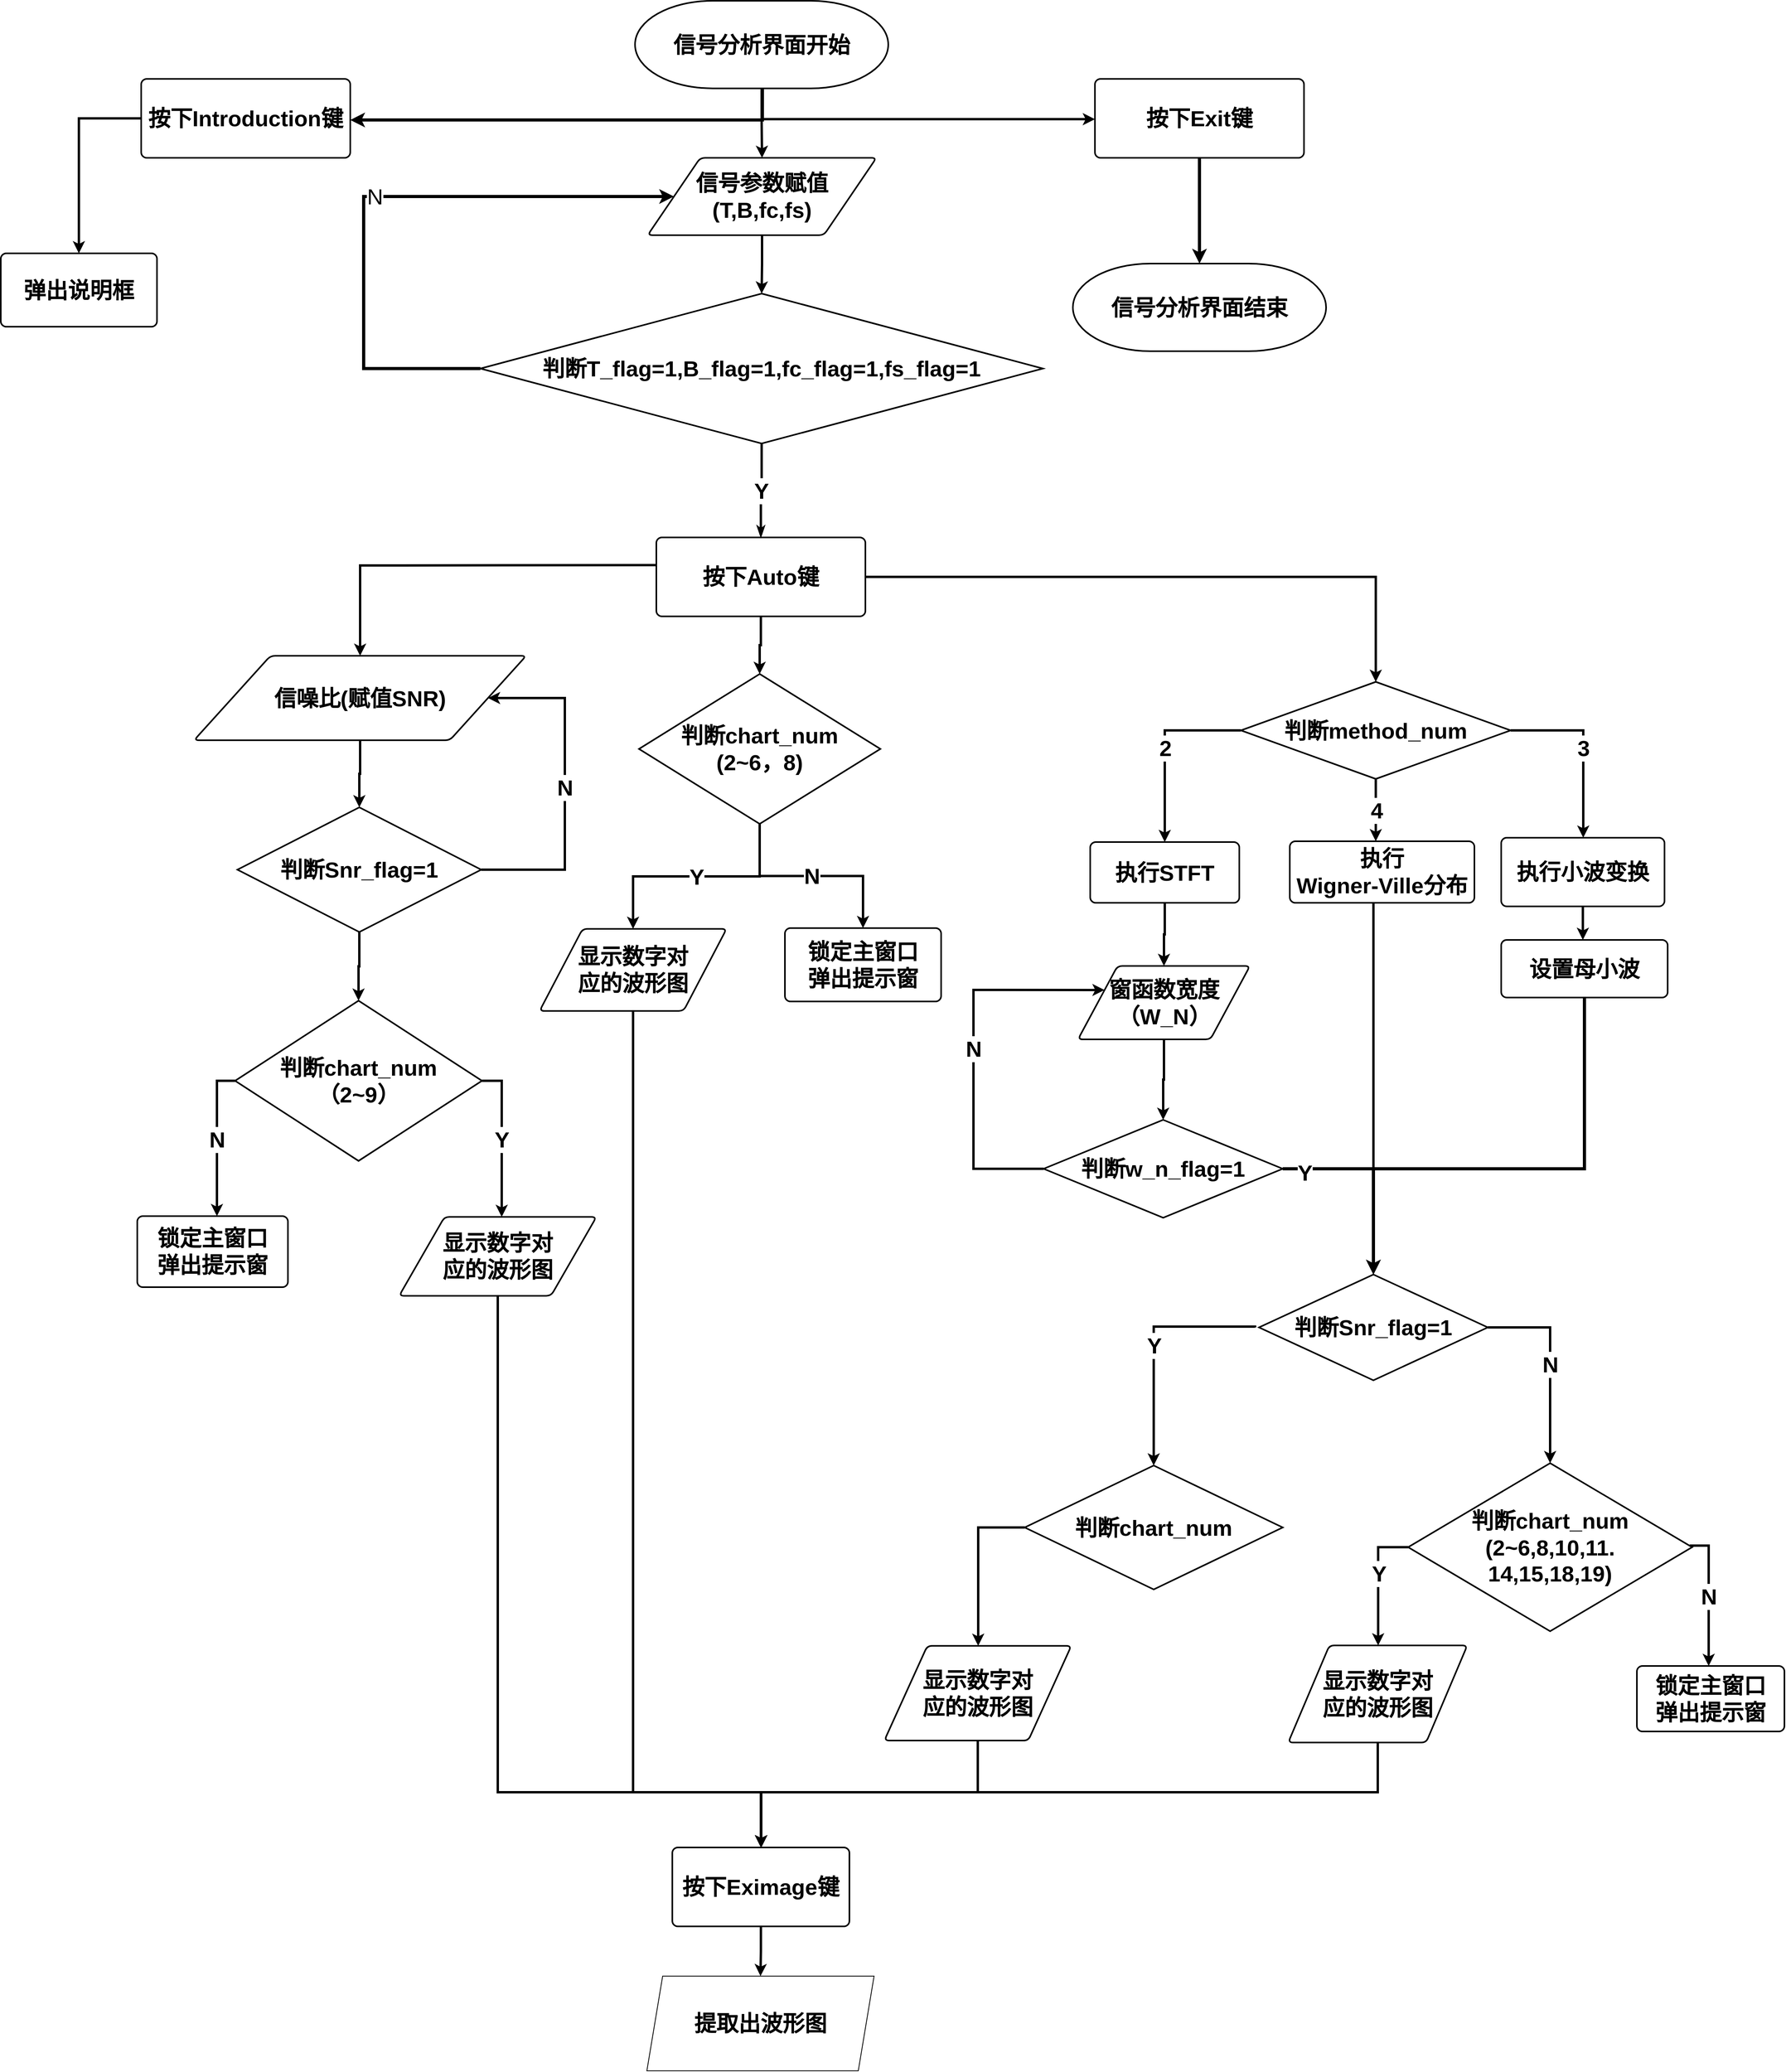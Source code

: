 <mxfile version="18.0.5" type="github">
  <diagram id="iDR_Ga6na6gWAw6zO_-4" name="Page-1">
    <mxGraphModel dx="4287" dy="2966" grid="1" gridSize="10" guides="1" tooltips="1" connect="1" arrows="1" fold="1" page="1" pageScale="1" pageWidth="827" pageHeight="1169" math="0" shadow="0">
      <root>
        <mxCell id="0" />
        <mxCell id="1" parent="0" />
        <mxCell id="4PbBocmlXjJBFLrsJSHG-20" style="edgeStyle=orthogonalEdgeStyle;rounded=0;orthogonalLoop=1;jettySize=auto;html=1;entryX=0.5;entryY=0;entryDx=0;entryDy=0;fontSize=28;strokeWidth=3;" parent="1" source="sKdbtBF5FKqXyuFzoLiL-12" target="sKdbtBF5FKqXyuFzoLiL-13" edge="1">
          <mxGeometry relative="1" as="geometry" />
        </mxCell>
        <mxCell id="B0-tI1_GG4w89GKIiCHv-2" style="edgeStyle=orthogonalEdgeStyle;rounded=0;orthogonalLoop=1;jettySize=auto;html=1;strokeWidth=3;" parent="1" target="B0-tI1_GG4w89GKIiCHv-1" edge="1">
          <mxGeometry relative="1" as="geometry">
            <mxPoint x="464.5" y="-159" as="sourcePoint" />
            <mxPoint x="792" y="-121" as="targetPoint" />
            <Array as="points">
              <mxPoint x="464" y="-120" />
            </Array>
          </mxGeometry>
        </mxCell>
        <mxCell id="331KJBNwgJ3MwqHjYH2H-7" style="edgeStyle=orthogonalEdgeStyle;rounded=0;orthogonalLoop=1;jettySize=auto;html=1;fontSize=28;strokeWidth=4;" parent="1" target="331KJBNwgJ3MwqHjYH2H-6" edge="1">
          <mxGeometry relative="1" as="geometry">
            <mxPoint x="465.444" y="-158" as="sourcePoint" />
            <mxPoint x="-57" y="-118.889" as="targetPoint" />
            <Array as="points">
              <mxPoint x="465" y="-119" />
            </Array>
          </mxGeometry>
        </mxCell>
        <mxCell id="sKdbtBF5FKqXyuFzoLiL-12" value="信号分析界面开始" style="strokeWidth=2;html=1;shape=mxgraph.flowchart.terminator;whiteSpace=wrap;fontSize=28;fontStyle=1" parent="1" vertex="1">
          <mxGeometry x="304" y="-270" width="321" height="111" as="geometry" />
        </mxCell>
        <mxCell id="4PbBocmlXjJBFLrsJSHG-21" style="edgeStyle=orthogonalEdgeStyle;rounded=0;orthogonalLoop=1;jettySize=auto;html=1;entryX=0.5;entryY=0;entryDx=0;entryDy=0;entryPerimeter=0;fontSize=28;strokeWidth=3;" parent="1" source="sKdbtBF5FKqXyuFzoLiL-13" target="sKdbtBF5FKqXyuFzoLiL-14" edge="1">
          <mxGeometry relative="1" as="geometry" />
        </mxCell>
        <mxCell id="sKdbtBF5FKqXyuFzoLiL-13" value="信号参数赋值 (T,B,fc,fs)" style="shape=parallelogram;html=1;strokeWidth=2;perimeter=parallelogramPerimeter;whiteSpace=wrap;rounded=1;arcSize=12;size=0.23;fontSize=28;fontStyle=1" parent="1" vertex="1">
          <mxGeometry x="320" y="-71" width="290" height="98" as="geometry" />
        </mxCell>
        <mxCell id="sKdbtBF5FKqXyuFzoLiL-75" value="Y" style="edgeStyle=orthogonalEdgeStyle;rounded=0;jumpSize=6;orthogonalLoop=1;jettySize=auto;html=1;labelBackgroundColor=default;fontSize=28;endArrow=classicThin;endFill=0;strokeColor=default;strokeWidth=3;fontStyle=1" parent="1" source="sKdbtBF5FKqXyuFzoLiL-14" target="sKdbtBF5FKqXyuFzoLiL-74" edge="1">
          <mxGeometry relative="1" as="geometry" />
        </mxCell>
        <mxCell id="zoICoRGIBS50A1K_tyUO-90" value="N" style="edgeStyle=orthogonalEdgeStyle;rounded=0;orthogonalLoop=1;jettySize=auto;html=1;fontSize=28;strokeWidth=4;" parent="1" source="sKdbtBF5FKqXyuFzoLiL-14" target="sKdbtBF5FKqXyuFzoLiL-13" edge="1">
          <mxGeometry relative="1" as="geometry">
            <mxPoint x="362.795" y="-39" as="targetPoint" />
            <mxPoint x="116" y="181" as="sourcePoint" />
            <Array as="points">
              <mxPoint x="-40" y="196" />
              <mxPoint x="-40" y="-22" />
            </Array>
          </mxGeometry>
        </mxCell>
        <mxCell id="sKdbtBF5FKqXyuFzoLiL-14" value="判断T_flag=1,B_flag=1,fc_flag=1,fs_flag=1" style="strokeWidth=2;html=1;shape=mxgraph.flowchart.decision;whiteSpace=wrap;fontSize=28;fontStyle=1" parent="1" vertex="1">
          <mxGeometry x="108" y="101" width="713" height="190" as="geometry" />
        </mxCell>
        <mxCell id="zoICoRGIBS50A1K_tyUO-94" value="4" style="edgeStyle=orthogonalEdgeStyle;rounded=0;orthogonalLoop=1;jettySize=auto;html=1;entryX=0.5;entryY=0;entryDx=0;entryDy=0;fontSize=28;strokeWidth=3;fontStyle=1" parent="1" source="sKdbtBF5FKqXyuFzoLiL-67" edge="1">
          <mxGeometry relative="1" as="geometry">
            <mxPoint x="1243" y="795" as="targetPoint" />
          </mxGeometry>
        </mxCell>
        <mxCell id="zoICoRGIBS50A1K_tyUO-95" value="2" style="edgeStyle=orthogonalEdgeStyle;rounded=0;orthogonalLoop=1;jettySize=auto;html=1;entryX=0.5;entryY=0;entryDx=0;entryDy=0;fontSize=28;strokeWidth=3;fontStyle=1" parent="1" source="sKdbtBF5FKqXyuFzoLiL-67" target="zoICoRGIBS50A1K_tyUO-4" edge="1">
          <mxGeometry relative="1" as="geometry">
            <mxPoint x="1032" y="654.5" as="sourcePoint" />
            <Array as="points">
              <mxPoint x="976" y="655" />
            </Array>
          </mxGeometry>
        </mxCell>
        <mxCell id="zoICoRGIBS50A1K_tyUO-96" value="3" style="edgeStyle=orthogonalEdgeStyle;rounded=0;orthogonalLoop=1;jettySize=auto;html=1;fontSize=28;strokeWidth=3;fontStyle=1" parent="1" source="sKdbtBF5FKqXyuFzoLiL-67" target="zoICoRGIBS50A1K_tyUO-6" edge="1">
          <mxGeometry relative="1" as="geometry">
            <Array as="points">
              <mxPoint x="1506" y="655" />
            </Array>
          </mxGeometry>
        </mxCell>
        <mxCell id="sKdbtBF5FKqXyuFzoLiL-67" value="判断method_num" style="strokeWidth=2;html=1;shape=mxgraph.flowchart.decision;whiteSpace=wrap;fontSize=28;fontStyle=1" parent="1" vertex="1">
          <mxGeometry x="1072" y="593" width="342" height="123" as="geometry" />
        </mxCell>
        <mxCell id="zoICoRGIBS50A1K_tyUO-3" style="edgeStyle=orthogonalEdgeStyle;rounded=0;orthogonalLoop=1;jettySize=auto;html=1;entryX=0.5;entryY=0;entryDx=0;entryDy=0;entryPerimeter=0;fontSize=28;fontStyle=1;strokeWidth=3;" parent="1" source="sKdbtBF5FKqXyuFzoLiL-74" target="zoICoRGIBS50A1K_tyUO-2" edge="1">
          <mxGeometry relative="1" as="geometry" />
        </mxCell>
        <mxCell id="zoICoRGIBS50A1K_tyUO-16" style="edgeStyle=orthogonalEdgeStyle;rounded=0;orthogonalLoop=1;jettySize=auto;html=1;fontSize=28;fontStyle=1;strokeWidth=3;" parent="1" target="zoICoRGIBS50A1K_tyUO-15" edge="1">
          <mxGeometry relative="1" as="geometry">
            <mxPoint x="391" y="445" as="sourcePoint" />
          </mxGeometry>
        </mxCell>
        <mxCell id="4PbBocmlXjJBFLrsJSHG-14" style="edgeStyle=orthogonalEdgeStyle;rounded=0;orthogonalLoop=1;jettySize=auto;html=1;entryX=0.5;entryY=0;entryDx=0;entryDy=0;entryPerimeter=0;fontSize=28;strokeWidth=3;" parent="1" source="sKdbtBF5FKqXyuFzoLiL-74" target="sKdbtBF5FKqXyuFzoLiL-67" edge="1">
          <mxGeometry relative="1" as="geometry" />
        </mxCell>
        <mxCell id="sKdbtBF5FKqXyuFzoLiL-74" value="按下Auto键" style="rounded=1;whiteSpace=wrap;html=1;absoluteArcSize=1;arcSize=14;strokeWidth=2;fontSize=28;fontStyle=1" parent="1" vertex="1">
          <mxGeometry x="331" y="410" width="265" height="100" as="geometry" />
        </mxCell>
        <mxCell id="zoICoRGIBS50A1K_tyUO-91" value="Y" style="edgeStyle=orthogonalEdgeStyle;rounded=0;orthogonalLoop=1;jettySize=auto;html=1;entryX=0.5;entryY=0;entryDx=0;entryDy=0;fontSize=28;strokeWidth=3;fontStyle=1" parent="1" source="zoICoRGIBS50A1K_tyUO-2" target="zoICoRGIBS50A1K_tyUO-83" edge="1">
          <mxGeometry relative="1" as="geometry" />
        </mxCell>
        <mxCell id="zoICoRGIBS50A1K_tyUO-92" value="N" style="edgeStyle=orthogonalEdgeStyle;rounded=0;orthogonalLoop=1;jettySize=auto;html=1;entryX=0.5;entryY=0;entryDx=0;entryDy=0;fontSize=28;strokeWidth=3;fontStyle=1" parent="1" source="zoICoRGIBS50A1K_tyUO-2" target="zoICoRGIBS50A1K_tyUO-13" edge="1">
          <mxGeometry relative="1" as="geometry" />
        </mxCell>
        <mxCell id="zoICoRGIBS50A1K_tyUO-2" value="判断chart_num&lt;br&gt;(2~6，8)" style="strokeWidth=2;html=1;shape=mxgraph.flowchart.decision;whiteSpace=wrap;fontSize=28;fontStyle=1" parent="1" vertex="1">
          <mxGeometry x="309" y="583" width="306" height="190" as="geometry" />
        </mxCell>
        <mxCell id="zoICoRGIBS50A1K_tyUO-54" style="edgeStyle=orthogonalEdgeStyle;rounded=0;orthogonalLoop=1;jettySize=auto;html=1;entryX=0.5;entryY=0;entryDx=0;entryDy=0;fontSize=28;fontStyle=1;strokeWidth=3;" parent="1" source="zoICoRGIBS50A1K_tyUO-4" target="zoICoRGIBS50A1K_tyUO-38" edge="1">
          <mxGeometry relative="1" as="geometry" />
        </mxCell>
        <mxCell id="zoICoRGIBS50A1K_tyUO-4" value="执行STFT" style="rounded=1;whiteSpace=wrap;html=1;absoluteArcSize=1;arcSize=14;strokeWidth=2;fontSize=28;fontStyle=1" parent="1" vertex="1">
          <mxGeometry x="881" y="796" width="189" height="77" as="geometry" />
        </mxCell>
        <mxCell id="zoICoRGIBS50A1K_tyUO-56" style="edgeStyle=orthogonalEdgeStyle;rounded=0;orthogonalLoop=1;jettySize=auto;html=1;fontSize=28;fontStyle=1;strokeWidth=3;" parent="1" source="zoICoRGIBS50A1K_tyUO-5" target="zoICoRGIBS50A1K_tyUO-45" edge="1">
          <mxGeometry relative="1" as="geometry">
            <Array as="points">
              <mxPoint x="1240" y="970" />
              <mxPoint x="1240" y="970" />
            </Array>
          </mxGeometry>
        </mxCell>
        <mxCell id="zoICoRGIBS50A1K_tyUO-5" value="执行&lt;br&gt;Wigner-Ville分布" style="rounded=1;whiteSpace=wrap;html=1;absoluteArcSize=1;arcSize=14;strokeWidth=2;fontSize=28;fontStyle=1" parent="1" vertex="1">
          <mxGeometry x="1134" y="795" width="234" height="78" as="geometry" />
        </mxCell>
        <mxCell id="zoICoRGIBS50A1K_tyUO-58" style="edgeStyle=orthogonalEdgeStyle;rounded=0;orthogonalLoop=1;jettySize=auto;html=1;fontSize=28;fontStyle=1;strokeWidth=3;" parent="1" source="zoICoRGIBS50A1K_tyUO-6" target="zoICoRGIBS50A1K_tyUO-52" edge="1">
          <mxGeometry relative="1" as="geometry">
            <Array as="points">
              <mxPoint x="1492" y="860" />
              <mxPoint x="1492" y="860" />
            </Array>
          </mxGeometry>
        </mxCell>
        <mxCell id="zoICoRGIBS50A1K_tyUO-6" value="执行小波变换" style="rounded=1;whiteSpace=wrap;html=1;absoluteArcSize=1;arcSize=14;strokeWidth=2;fontSize=28;fontStyle=1" parent="1" vertex="1">
          <mxGeometry x="1402" y="790.5" width="207" height="87" as="geometry" />
        </mxCell>
        <mxCell id="zoICoRGIBS50A1K_tyUO-13" value="锁定主窗口&lt;br&gt;弹出提示窗" style="rounded=1;whiteSpace=wrap;html=1;absoluteArcSize=1;arcSize=14;strokeWidth=2;fontSize=28;fontStyle=1" parent="1" vertex="1">
          <mxGeometry x="494" y="905" width="198" height="93" as="geometry" />
        </mxCell>
        <mxCell id="4PbBocmlXjJBFLrsJSHG-10" style="edgeStyle=orthogonalEdgeStyle;rounded=0;orthogonalLoop=1;jettySize=auto;html=1;entryX=0.5;entryY=0;entryDx=0;entryDy=0;entryPerimeter=0;fontSize=28;strokeWidth=3;" parent="1" source="zoICoRGIBS50A1K_tyUO-15" target="zoICoRGIBS50A1K_tyUO-17" edge="1">
          <mxGeometry relative="1" as="geometry" />
        </mxCell>
        <mxCell id="zoICoRGIBS50A1K_tyUO-15" value="信噪比(赋值SNR)" style="shape=parallelogram;html=1;strokeWidth=2;perimeter=parallelogramPerimeter;whiteSpace=wrap;rounded=1;arcSize=12;size=0.23;fontSize=28;fontStyle=1" parent="1" vertex="1">
          <mxGeometry x="-255" y="560" width="421" height="107" as="geometry" />
        </mxCell>
        <mxCell id="zoICoRGIBS50A1K_tyUO-22" value="N" style="edgeStyle=orthogonalEdgeStyle;rounded=0;orthogonalLoop=1;jettySize=auto;html=1;entryX=1;entryY=0.5;entryDx=0;entryDy=0;fontSize=28;fontStyle=1;strokeWidth=3;" parent="1" source="zoICoRGIBS50A1K_tyUO-17" target="zoICoRGIBS50A1K_tyUO-15" edge="1">
          <mxGeometry relative="1" as="geometry">
            <Array as="points">
              <mxPoint x="215" y="831" />
              <mxPoint x="215" y="614" />
            </Array>
            <mxPoint x="127.0" y="831" as="sourcePoint" />
          </mxGeometry>
        </mxCell>
        <mxCell id="4PbBocmlXjJBFLrsJSHG-11" style="edgeStyle=orthogonalEdgeStyle;rounded=0;orthogonalLoop=1;jettySize=auto;html=1;fontSize=28;strokeWidth=3;" parent="1" source="zoICoRGIBS50A1K_tyUO-17" target="zoICoRGIBS50A1K_tyUO-25" edge="1">
          <mxGeometry relative="1" as="geometry" />
        </mxCell>
        <mxCell id="zoICoRGIBS50A1K_tyUO-17" value="判断Snr_flag=1" style="strokeWidth=2;html=1;shape=mxgraph.flowchart.decision;whiteSpace=wrap;fontSize=28;fontStyle=1" parent="1" vertex="1">
          <mxGeometry x="-200" y="752" width="309" height="158" as="geometry" />
        </mxCell>
        <mxCell id="zoICoRGIBS50A1K_tyUO-30" value="N" style="edgeStyle=orthogonalEdgeStyle;rounded=0;orthogonalLoop=1;jettySize=auto;html=1;fontSize=28;fontStyle=1;strokeWidth=3;" parent="1" source="zoICoRGIBS50A1K_tyUO-25" target="zoICoRGIBS50A1K_tyUO-29" edge="1">
          <mxGeometry relative="1" as="geometry">
            <Array as="points">
              <mxPoint x="-226" y="1099" />
            </Array>
          </mxGeometry>
        </mxCell>
        <mxCell id="4PbBocmlXjJBFLrsJSHG-13" value="Y" style="edgeStyle=orthogonalEdgeStyle;rounded=0;orthogonalLoop=1;jettySize=auto;html=1;fontSize=28;strokeWidth=3;fontStyle=1" parent="1" source="zoICoRGIBS50A1K_tyUO-25" target="zoICoRGIBS50A1K_tyUO-86" edge="1">
          <mxGeometry relative="1" as="geometry">
            <mxPoint x="252.0" y="1239.0" as="targetPoint" />
            <mxPoint x="122.0" y="1097.5" as="sourcePoint" />
            <Array as="points">
              <mxPoint x="135" y="1098" />
            </Array>
          </mxGeometry>
        </mxCell>
        <mxCell id="zoICoRGIBS50A1K_tyUO-25" value="判断chart_num&lt;br&gt;（2~9）" style="strokeWidth=2;html=1;shape=mxgraph.flowchart.decision;whiteSpace=wrap;fontSize=28;fontStyle=1" parent="1" vertex="1">
          <mxGeometry x="-203" y="997" width="313" height="203" as="geometry" />
        </mxCell>
        <mxCell id="zoICoRGIBS50A1K_tyUO-29" value="锁定主窗口&lt;br&gt;弹出提示窗" style="rounded=1;whiteSpace=wrap;html=1;absoluteArcSize=1;arcSize=14;strokeWidth=2;fontSize=28;fontStyle=1" parent="1" vertex="1">
          <mxGeometry x="-327" y="1270" width="191" height="90" as="geometry" />
        </mxCell>
        <mxCell id="4PbBocmlXjJBFLrsJSHG-8" style="edgeStyle=orthogonalEdgeStyle;rounded=0;orthogonalLoop=1;jettySize=auto;html=1;fontSize=28;strokeWidth=3;" parent="1" source="zoICoRGIBS50A1K_tyUO-31" target="zoICoRGIBS50A1K_tyUO-84" edge="1">
          <mxGeometry relative="1" as="geometry">
            <Array as="points">
              <mxPoint x="739" y="1665" />
            </Array>
          </mxGeometry>
        </mxCell>
        <mxCell id="zoICoRGIBS50A1K_tyUO-31" value="判断chart_num" style="strokeWidth=2;html=1;shape=mxgraph.flowchart.decision;whiteSpace=wrap;fontSize=28;fontStyle=1" parent="1" vertex="1">
          <mxGeometry x="798" y="1586" width="327" height="157" as="geometry" />
        </mxCell>
        <mxCell id="zoICoRGIBS50A1K_tyUO-100" style="edgeStyle=orthogonalEdgeStyle;rounded=0;orthogonalLoop=1;jettySize=auto;html=1;entryX=0.5;entryY=0;entryDx=0;entryDy=0;entryPerimeter=0;fontSize=28;strokeWidth=3;" parent="1" source="zoICoRGIBS50A1K_tyUO-38" target="zoICoRGIBS50A1K_tyUO-41" edge="1">
          <mxGeometry relative="1" as="geometry" />
        </mxCell>
        <mxCell id="zoICoRGIBS50A1K_tyUO-38" value="窗函数宽度（W_N）" style="shape=parallelogram;html=1;strokeWidth=2;perimeter=parallelogramPerimeter;whiteSpace=wrap;rounded=1;arcSize=12;size=0.23;fontSize=28;fontStyle=1" parent="1" vertex="1">
          <mxGeometry x="865.5" y="953" width="218" height="93" as="geometry" />
        </mxCell>
        <mxCell id="zoICoRGIBS50A1K_tyUO-49" value="N" style="edgeStyle=orthogonalEdgeStyle;rounded=0;orthogonalLoop=1;jettySize=auto;html=1;entryX=0;entryY=0.25;entryDx=0;entryDy=0;exitX=0;exitY=0.5;exitDx=0;exitDy=0;exitPerimeter=0;fontSize=28;fontStyle=1;strokeWidth=3;" parent="1" source="zoICoRGIBS50A1K_tyUO-41" target="zoICoRGIBS50A1K_tyUO-38" edge="1">
          <mxGeometry relative="1" as="geometry">
            <Array as="points">
              <mxPoint x="733" y="983" />
            </Array>
          </mxGeometry>
        </mxCell>
        <mxCell id="331KJBNwgJ3MwqHjYH2H-3" style="edgeStyle=orthogonalEdgeStyle;rounded=0;orthogonalLoop=1;jettySize=auto;html=1;strokeWidth=4;" parent="1" source="zoICoRGIBS50A1K_tyUO-41" target="zoICoRGIBS50A1K_tyUO-45" edge="1">
          <mxGeometry relative="1" as="geometry">
            <Array as="points">
              <mxPoint x="1240" y="1210" />
            </Array>
          </mxGeometry>
        </mxCell>
        <mxCell id="331KJBNwgJ3MwqHjYH2H-4" value="Y" style="edgeLabel;html=1;align=center;verticalAlign=middle;resizable=0;points=[];fontSize=28;fontStyle=1" parent="331KJBNwgJ3MwqHjYH2H-3" vertex="1" connectable="0">
          <mxGeometry x="-0.768" y="-5" relative="1" as="geometry">
            <mxPoint x="-1" as="offset" />
          </mxGeometry>
        </mxCell>
        <mxCell id="zoICoRGIBS50A1K_tyUO-41" value="判断w_n_flag=1" style="strokeWidth=2;html=1;shape=mxgraph.flowchart.decision;whiteSpace=wrap;fontSize=28;fontStyle=1" parent="1" vertex="1">
          <mxGeometry x="822" y="1148" width="303" height="124" as="geometry" />
        </mxCell>
        <mxCell id="zoICoRGIBS50A1K_tyUO-70" value="N" style="edgeStyle=orthogonalEdgeStyle;rounded=0;orthogonalLoop=1;jettySize=auto;html=1;entryX=0.5;entryY=0;entryDx=0;entryDy=0;entryPerimeter=0;fontSize=28;fontStyle=1;strokeWidth=3;" parent="1" source="zoICoRGIBS50A1K_tyUO-45" target="zoICoRGIBS50A1K_tyUO-68" edge="1">
          <mxGeometry relative="1" as="geometry">
            <mxPoint x="1434" y="1435.0" as="sourcePoint" />
            <Array as="points">
              <mxPoint x="1464" y="1411" />
            </Array>
          </mxGeometry>
        </mxCell>
        <mxCell id="4PbBocmlXjJBFLrsJSHG-5" value="Y" style="edgeStyle=orthogonalEdgeStyle;rounded=0;orthogonalLoop=1;jettySize=auto;html=1;entryX=0.5;entryY=0;entryDx=0;entryDy=0;entryPerimeter=0;fontSize=28;strokeWidth=3;fontStyle=1" parent="1" target="zoICoRGIBS50A1K_tyUO-31" edge="1">
          <mxGeometry relative="1" as="geometry">
            <Array as="points">
              <mxPoint x="1090" y="1410" />
              <mxPoint x="962" y="1410" />
            </Array>
            <mxPoint x="1090" y="1411" as="sourcePoint" />
          </mxGeometry>
        </mxCell>
        <mxCell id="zoICoRGIBS50A1K_tyUO-45" value="判断Snr_flag=1" style="strokeWidth=2;html=1;shape=mxgraph.flowchart.decision;whiteSpace=wrap;fontSize=28;fontStyle=1" parent="1" vertex="1">
          <mxGeometry x="1095" y="1344" width="290" height="134" as="geometry" />
        </mxCell>
        <mxCell id="331KJBNwgJ3MwqHjYH2H-5" style="edgeStyle=orthogonalEdgeStyle;rounded=0;orthogonalLoop=1;jettySize=auto;html=1;fontSize=28;strokeWidth=4;" parent="1" source="zoICoRGIBS50A1K_tyUO-52" target="zoICoRGIBS50A1K_tyUO-45" edge="1">
          <mxGeometry relative="1" as="geometry">
            <Array as="points">
              <mxPoint x="1508" y="1210" />
              <mxPoint x="1240" y="1210" />
            </Array>
          </mxGeometry>
        </mxCell>
        <mxCell id="zoICoRGIBS50A1K_tyUO-52" value="设置母小波" style="rounded=1;whiteSpace=wrap;html=1;absoluteArcSize=1;arcSize=14;strokeWidth=2;fontSize=28;fontStyle=1" parent="1" vertex="1">
          <mxGeometry x="1402" y="920" width="211" height="73" as="geometry" />
        </mxCell>
        <mxCell id="zoICoRGIBS50A1K_tyUO-93" value="N" style="edgeStyle=orthogonalEdgeStyle;rounded=0;orthogonalLoop=1;jettySize=auto;html=1;fontSize=28;strokeWidth=3;fontStyle=1" parent="1" target="zoICoRGIBS50A1K_tyUO-76" edge="1">
          <mxGeometry relative="1" as="geometry">
            <mxPoint x="1641" y="1687.5" as="sourcePoint" />
            <mxPoint x="1665" y="1876" as="targetPoint" />
            <Array as="points">
              <mxPoint x="1665" y="1687" />
            </Array>
          </mxGeometry>
        </mxCell>
        <mxCell id="4PbBocmlXjJBFLrsJSHG-3" style="edgeStyle=orthogonalEdgeStyle;rounded=0;orthogonalLoop=1;jettySize=auto;html=1;fontSize=28;strokeWidth=3;" parent="1" source="zoICoRGIBS50A1K_tyUO-68" target="zoICoRGIBS50A1K_tyUO-85" edge="1">
          <mxGeometry relative="1" as="geometry">
            <mxPoint x="1262" y="1843" as="targetPoint" />
            <Array as="points">
              <mxPoint x="1246" y="1690" />
            </Array>
          </mxGeometry>
        </mxCell>
        <mxCell id="4PbBocmlXjJBFLrsJSHG-4" value="Y" style="edgeLabel;html=1;align=center;verticalAlign=middle;resizable=0;points=[];fontSize=28;fontStyle=1" parent="4PbBocmlXjJBFLrsJSHG-3" vertex="1" connectable="0">
          <mxGeometry x="-0.13" y="2" relative="1" as="geometry">
            <mxPoint x="-1" y="1" as="offset" />
          </mxGeometry>
        </mxCell>
        <mxCell id="zoICoRGIBS50A1K_tyUO-68" value="判断chart_num&lt;br style=&quot;font-size: 28px;&quot;&gt;(2~6,8,10,11.&lt;br style=&quot;font-size: 28px;&quot;&gt;14,15,18,19)" style="strokeWidth=2;html=1;shape=mxgraph.flowchart.decision;whiteSpace=wrap;fontSize=28;fontStyle=1" parent="1" vertex="1">
          <mxGeometry x="1284" y="1583" width="360" height="213" as="geometry" />
        </mxCell>
        <mxCell id="zoICoRGIBS50A1K_tyUO-76" value="锁定主窗口&lt;br&gt;弹出提示窗" style="rounded=1;whiteSpace=wrap;html=1;absoluteArcSize=1;arcSize=14;strokeWidth=2;fontSize=28;fontStyle=1" parent="1" vertex="1">
          <mxGeometry x="1574" y="1840" width="187" height="83" as="geometry" />
        </mxCell>
        <mxCell id="4PbBocmlXjJBFLrsJSHG-23" style="edgeStyle=orthogonalEdgeStyle;rounded=0;orthogonalLoop=1;jettySize=auto;html=1;entryX=0.5;entryY=0;entryDx=0;entryDy=0;fontSize=28;strokeWidth=3;" parent="1" source="zoICoRGIBS50A1K_tyUO-79" target="4PbBocmlXjJBFLrsJSHG-22" edge="1">
          <mxGeometry relative="1" as="geometry" />
        </mxCell>
        <mxCell id="zoICoRGIBS50A1K_tyUO-79" value="按下Eximage键" style="rounded=1;whiteSpace=wrap;html=1;absoluteArcSize=1;arcSize=14;strokeWidth=2;fontSize=28;fontStyle=1" parent="1" vertex="1">
          <mxGeometry x="351.25" y="2070" width="224.5" height="100" as="geometry" />
        </mxCell>
        <mxCell id="4PbBocmlXjJBFLrsJSHG-17" style="edgeStyle=orthogonalEdgeStyle;rounded=0;orthogonalLoop=1;jettySize=auto;html=1;fontSize=28;strokeWidth=3;" parent="1" source="zoICoRGIBS50A1K_tyUO-83" target="zoICoRGIBS50A1K_tyUO-79" edge="1">
          <mxGeometry relative="1" as="geometry">
            <Array as="points">
              <mxPoint x="302" y="2000" />
              <mxPoint x="464" y="2000" />
            </Array>
          </mxGeometry>
        </mxCell>
        <mxCell id="zoICoRGIBS50A1K_tyUO-83" value="显示数字对&lt;br&gt;应的波形图" style="shape=parallelogram;html=1;strokeWidth=2;perimeter=parallelogramPerimeter;whiteSpace=wrap;rounded=1;arcSize=12;size=0.23;fontSize=28;fontStyle=1" parent="1" vertex="1">
          <mxGeometry x="183" y="906" width="237" height="104" as="geometry" />
        </mxCell>
        <mxCell id="4PbBocmlXjJBFLrsJSHG-18" style="edgeStyle=orthogonalEdgeStyle;rounded=0;orthogonalLoop=1;jettySize=auto;html=1;fontSize=28;strokeWidth=3;" parent="1" source="zoICoRGIBS50A1K_tyUO-84" target="zoICoRGIBS50A1K_tyUO-79" edge="1">
          <mxGeometry relative="1" as="geometry">
            <Array as="points">
              <mxPoint x="739" y="2000" />
              <mxPoint x="464" y="2000" />
            </Array>
          </mxGeometry>
        </mxCell>
        <mxCell id="zoICoRGIBS50A1K_tyUO-84" value="显示数字对&lt;br&gt;应的波形图" style="shape=parallelogram;html=1;strokeWidth=2;perimeter=parallelogramPerimeter;whiteSpace=wrap;rounded=1;arcSize=12;size=0.23;fontSize=28;fontStyle=1" parent="1" vertex="1">
          <mxGeometry x="620" y="1814.5" width="237" height="120" as="geometry" />
        </mxCell>
        <mxCell id="4PbBocmlXjJBFLrsJSHG-19" style="edgeStyle=orthogonalEdgeStyle;rounded=0;orthogonalLoop=1;jettySize=auto;html=1;fontSize=28;strokeWidth=3;" parent="1" source="zoICoRGIBS50A1K_tyUO-85" target="zoICoRGIBS50A1K_tyUO-79" edge="1">
          <mxGeometry relative="1" as="geometry">
            <Array as="points">
              <mxPoint x="1246" y="2000" />
              <mxPoint x="464" y="2000" />
            </Array>
          </mxGeometry>
        </mxCell>
        <mxCell id="zoICoRGIBS50A1K_tyUO-85" value="显示数字对&lt;br&gt;应的波形图" style="shape=parallelogram;html=1;strokeWidth=2;perimeter=parallelogramPerimeter;whiteSpace=wrap;rounded=1;arcSize=12;size=0.23;fontSize=28;fontStyle=1" parent="1" vertex="1">
          <mxGeometry x="1132" y="1814" width="227" height="123" as="geometry" />
        </mxCell>
        <mxCell id="4PbBocmlXjJBFLrsJSHG-16" style="edgeStyle=orthogonalEdgeStyle;rounded=0;orthogonalLoop=1;jettySize=auto;html=1;entryX=0.5;entryY=0;entryDx=0;entryDy=0;fontSize=28;strokeWidth=3;" parent="1" source="zoICoRGIBS50A1K_tyUO-86" target="zoICoRGIBS50A1K_tyUO-79" edge="1">
          <mxGeometry relative="1" as="geometry">
            <Array as="points">
              <mxPoint x="130" y="2000" />
              <mxPoint x="464" y="2000" />
            </Array>
          </mxGeometry>
        </mxCell>
        <mxCell id="zoICoRGIBS50A1K_tyUO-86" value="显示数字对&lt;br&gt;应的波形图" style="shape=parallelogram;html=1;strokeWidth=2;perimeter=parallelogramPerimeter;whiteSpace=wrap;rounded=1;arcSize=12;size=0.23;fontSize=28;fontStyle=1" parent="1" vertex="1">
          <mxGeometry x="5" y="1271" width="250" height="100" as="geometry" />
        </mxCell>
        <mxCell id="4PbBocmlXjJBFLrsJSHG-22" value="提取出波形图" style="shape=parallelogram;perimeter=parallelogramPerimeter;whiteSpace=wrap;html=1;fixedSize=1;fontSize=28;fontStyle=1" parent="1" vertex="1">
          <mxGeometry x="319" y="2233" width="288" height="120" as="geometry" />
        </mxCell>
        <mxCell id="331KJBNwgJ3MwqHjYH2H-2" style="edgeStyle=orthogonalEdgeStyle;rounded=0;orthogonalLoop=1;jettySize=auto;html=1;strokeWidth=4;" parent="1" source="B0-tI1_GG4w89GKIiCHv-1" target="331KJBNwgJ3MwqHjYH2H-1" edge="1">
          <mxGeometry relative="1" as="geometry" />
        </mxCell>
        <mxCell id="B0-tI1_GG4w89GKIiCHv-1" value="按下Exit键" style="rounded=1;whiteSpace=wrap;html=1;absoluteArcSize=1;arcSize=14;strokeWidth=2;fontSize=28;fontStyle=1" parent="1" vertex="1">
          <mxGeometry x="887" y="-171" width="265" height="100" as="geometry" />
        </mxCell>
        <mxCell id="331KJBNwgJ3MwqHjYH2H-1" value="信号分析界面结束" style="strokeWidth=2;html=1;shape=mxgraph.flowchart.terminator;whiteSpace=wrap;fontSize=28;fontStyle=1" parent="1" vertex="1">
          <mxGeometry x="859" y="63" width="321" height="111" as="geometry" />
        </mxCell>
        <mxCell id="w1tSvWxITmpsIA3a3TqP-2" style="edgeStyle=orthogonalEdgeStyle;rounded=0;orthogonalLoop=1;jettySize=auto;html=1;entryX=0.5;entryY=0;entryDx=0;entryDy=0;strokeWidth=3;" edge="1" parent="1" source="331KJBNwgJ3MwqHjYH2H-6" target="w1tSvWxITmpsIA3a3TqP-1">
          <mxGeometry relative="1" as="geometry">
            <Array as="points">
              <mxPoint x="-401" y="-121" />
            </Array>
          </mxGeometry>
        </mxCell>
        <mxCell id="331KJBNwgJ3MwqHjYH2H-6" value="按下Introduction键" style="rounded=1;whiteSpace=wrap;html=1;absoluteArcSize=1;arcSize=14;strokeWidth=2;fontSize=28;fontStyle=1" parent="1" vertex="1">
          <mxGeometry x="-322" y="-171" width="265" height="100" as="geometry" />
        </mxCell>
        <mxCell id="w1tSvWxITmpsIA3a3TqP-1" value="弹出说明框" style="rounded=1;whiteSpace=wrap;html=1;absoluteArcSize=1;arcSize=14;strokeWidth=2;fontSize=28;fontStyle=1" vertex="1" parent="1">
          <mxGeometry x="-500" y="50" width="198" height="93" as="geometry" />
        </mxCell>
      </root>
    </mxGraphModel>
  </diagram>
</mxfile>
